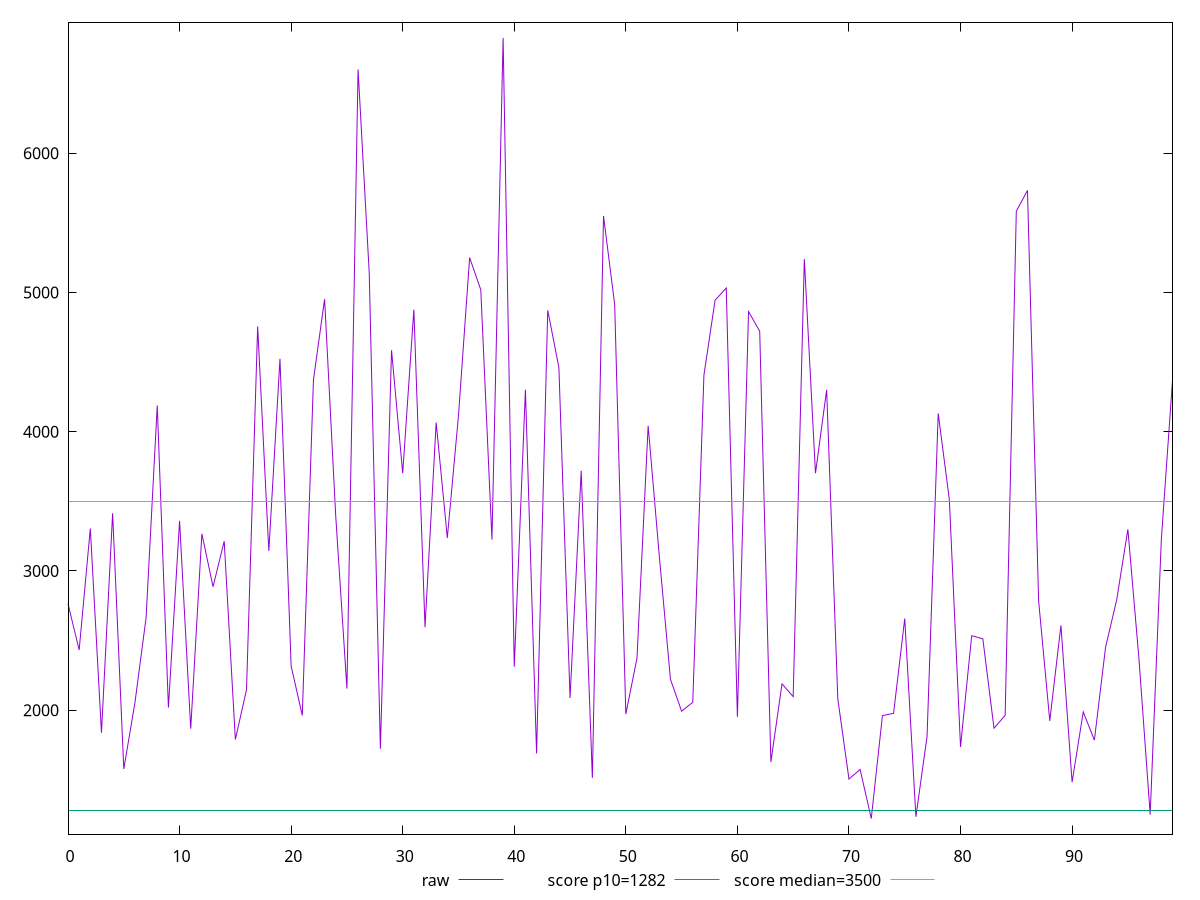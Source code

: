 reset

$raw <<EOF
0 2763.784
1 2432.084
2 3304.4599999999996
3 1837.503999999999
4 3414.0840000000017
5 1577.3399999999997
6 2053.772
7 2664.2639999999988
8 4188.251999999999
9 2018.2879999999998
10 3359.4840000000004
11 1866.6199999999992
12 3266.3999999999987
13 2886.1959999999985
14 3213.66
15 1789.3159999999996
16 2146.3719999999994
17 4755.907999999999
18 3143.3159999999984
19 4523.1359999999995
20 2317.0319999999992
21 1962.327999999999
22 4372.336000000001
23 4951.483999999999
24 3390.919999999998
25 2154.9839999999995
26 6600.983999999997
27 5140.491999999998
28 1723.3999999999996
29 4584.8240000000005
30 3701.407999999998
31 4875.7519999999995
32 2595.6520000000005
33 4065.039999999999
34 3237.0919999999983
35 4115.212
36 5249.816
37 5018.463999999998
38 3224.9079999999994
39 6827.584
40 2311.524
41 4300.879999999999
42 1689.272
43 4871.523999999999
44 4460.343999999999
45 2087.1439999999993
46 3718.9120000000007
47 1513.8359999999993
48 5548.48
49 4914.011999999998
50 1972.0079999999991
51 2373.131999999999
52 4041.844
53 3107.723999999997
54 2221.151999999999
55 1992.503999999999
56 2056.8039999999987
57 4405.480000000001
58 4943.627999999999
59 5031.391999999998
60 1952.0999999999995
61 4862.24
62 4720.712000000001
63 1627.3280000000002
64 2188.7079999999996
65 2096.9239999999995
66 5238.508
67 3701.5240000000003
68 4300.236
69 2082.067999999999
70 1505.0400000000002
71 1573.72
72 1221.6720000000003
73 1960.4079999999994
74 1977.3119999999994
75 2657.6479999999992
76 1234.268
77 1811.4319999999996
78 4130.836000000001
79 3510.4640000000018
80 1736.1239999999984
81 2534.527999999999
82 2512.3119999999994
83 1870.2479999999987
84 1962.5319999999997
85 5582.423999999997
86 5732.491999999998
87 2785.712
88 1922.812
89 2608.5119999999997
90 1482.7720000000002
91 1987.0079999999994
92 1784.5720000000001
93 2451.695999999999
94 2792.395999999999
95 3298.443999999999
96 2362.54
97 1250.3760000000007
98 3226.960000000001
99 4367.903999999999
EOF

set key outside below
set xrange [0:99]
set yrange [1109.5537600000002:6939.70224]
set trange [1109.5537600000002:6939.70224]
set terminal svg size 640, 500 enhanced background rgb 'white'
set output "report_00014_2021-02-09T15:56:05.503Z/bootup-time/samples/pages+cached/raw/values.svg"

plot $raw title "raw" with line, \
     1282 title "score p10=1282", \
     3500 title "score median=3500"

reset
